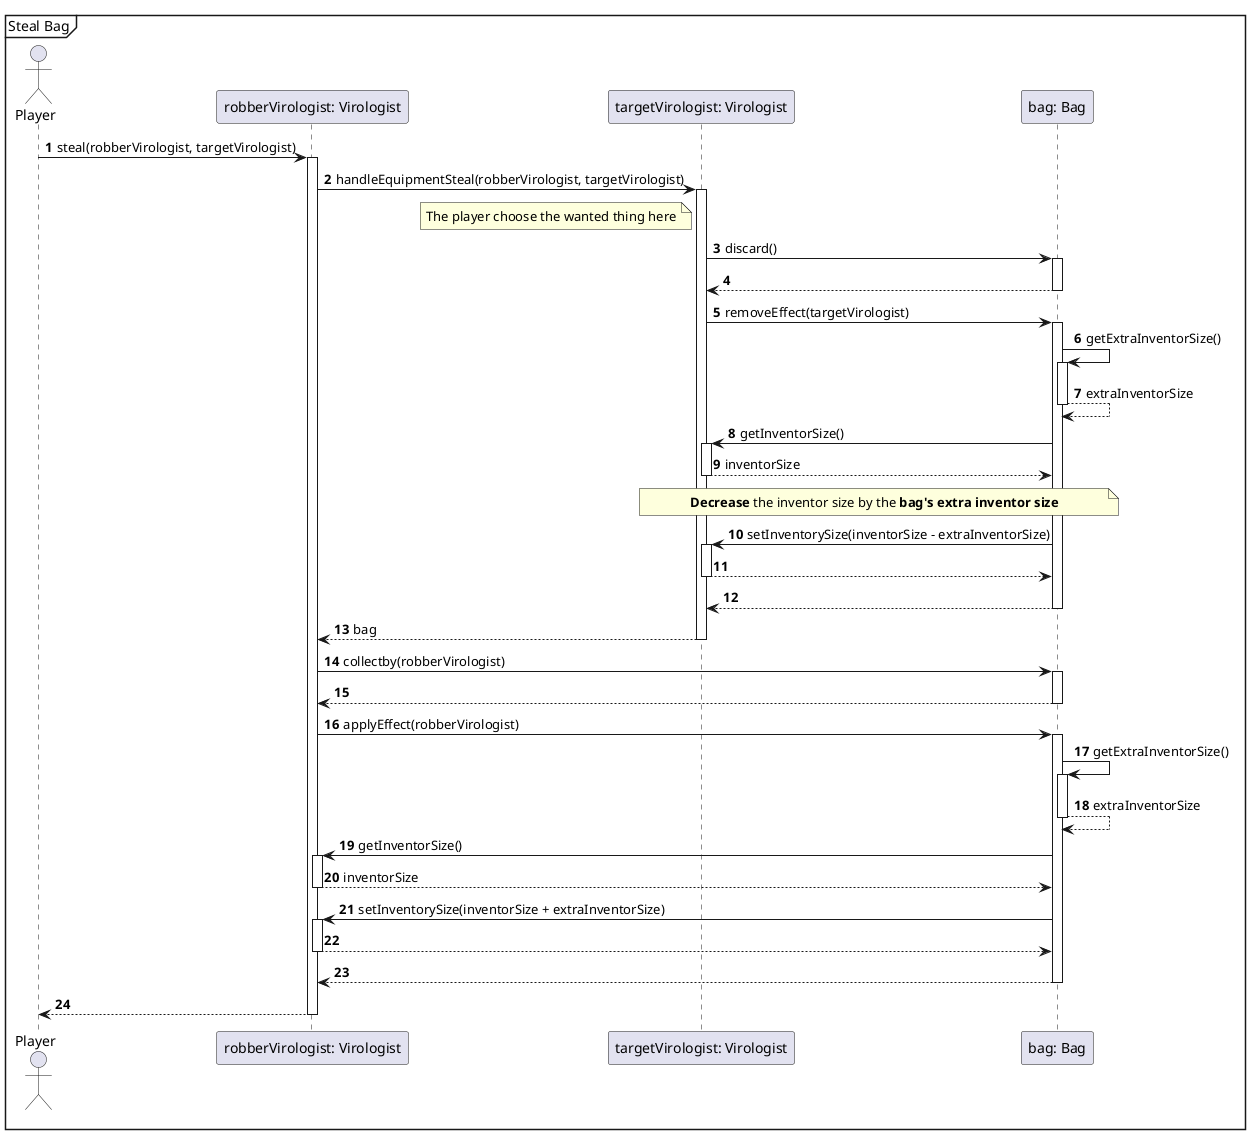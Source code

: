 @startuml
'https://plantuml.com/sequence-diagram
autonumber

mainframe Steal Bag

actor Player

Player -> "robberVirologist: Virologist"++: steal(robberVirologist, targetVirologist)

"robberVirologist: Virologist" ->  "targetVirologist: Virologist"++: handleEquipmentSteal(robberVirologist, targetVirologist)


        note left  "targetVirologist: Virologist"
            The player choose the wanted thing here
        end note

         "targetVirologist: Virologist"->"bag: Bag"++:discard()
        "bag: Bag"--> "targetVirologist: Virologist"--
        "targetVirologist: Virologist" -> "bag: Bag"++ : removeEffect(targetVirologist)

        "bag: Bag" -> "bag: Bag" ++ : getExtraInventorSize()
        "bag: Bag"  --> "bag: Bag" -- : extraInventorSize

        "bag: Bag"  -> "targetVirologist: Virologist"++ : getInventorSize()
        "targetVirologist: Virologist"--> "bag: Bag" -- : inventorSize

        note over "targetVirologist: Virologist", "bag: Bag"
        **Decrease** the inventor size by the **bag's extra inventor size**
        end note

        "bag: Bag"  -> "targetVirologist: Virologist"++ : setInventorySize(inventorSize - extraInventorSize)
        "targetVirologist: Virologist"--> "bag: Bag" --
        "bag: Bag"--> "targetVirologist: Virologist"--

     "targetVirologist: Virologist" -->"robberVirologist: Virologist"--: bag
    "robberVirologist: Virologist"->"bag: Bag"++:collectby(robberVirologist)
    "bag: Bag" --> "robberVirologist: Virologist"--
"robberVirologist: Virologist" -> "bag: Bag"++ : applyEffect(robberVirologist)


'Itt miért kéri le magától a méretét?
"bag: Bag" -> "bag: Bag"++ : getExtraInventorSize()
"bag: Bag" --> "bag: Bag"-- : extraInventorSize

"bag: Bag" -> "robberVirologist: Virologist"++ : getInventorSize()
"robberVirologist: Virologist" --> "bag: Bag"-- : inventorSize

"bag: Bag" -> "robberVirologist: Virologist"++ : setInventorySize(inventorSize + extraInventorSize)
"robberVirologist: Virologist" --> "bag: Bag"--

"bag: Bag" --> "robberVirologist: Virologist"--


"robberVirologist: Virologist" --> Player --
@enduml